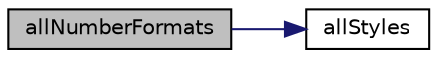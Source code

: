 digraph "allNumberFormats"
{
  edge [fontname="Helvetica",fontsize="10",labelfontname="Helvetica",labelfontsize="10"];
  node [fontname="Helvetica",fontsize="10",shape=record];
  rankdir="LR";
  Node11 [label="allNumberFormats",height=0.2,width=0.4,color="black", fillcolor="grey75", style="filled", fontcolor="black"];
  Node11 -> Node12 [color="midnightblue",fontsize="10",style="solid",fontname="Helvetica"];
  Node12 [label="allStyles",height=0.2,width=0.4,color="black", fillcolor="white", style="filled",URL="$class_p_h_p_excel___writer___excel2007___style.html#a60d89869dff0d3ddc54619cba4236007"];
}
